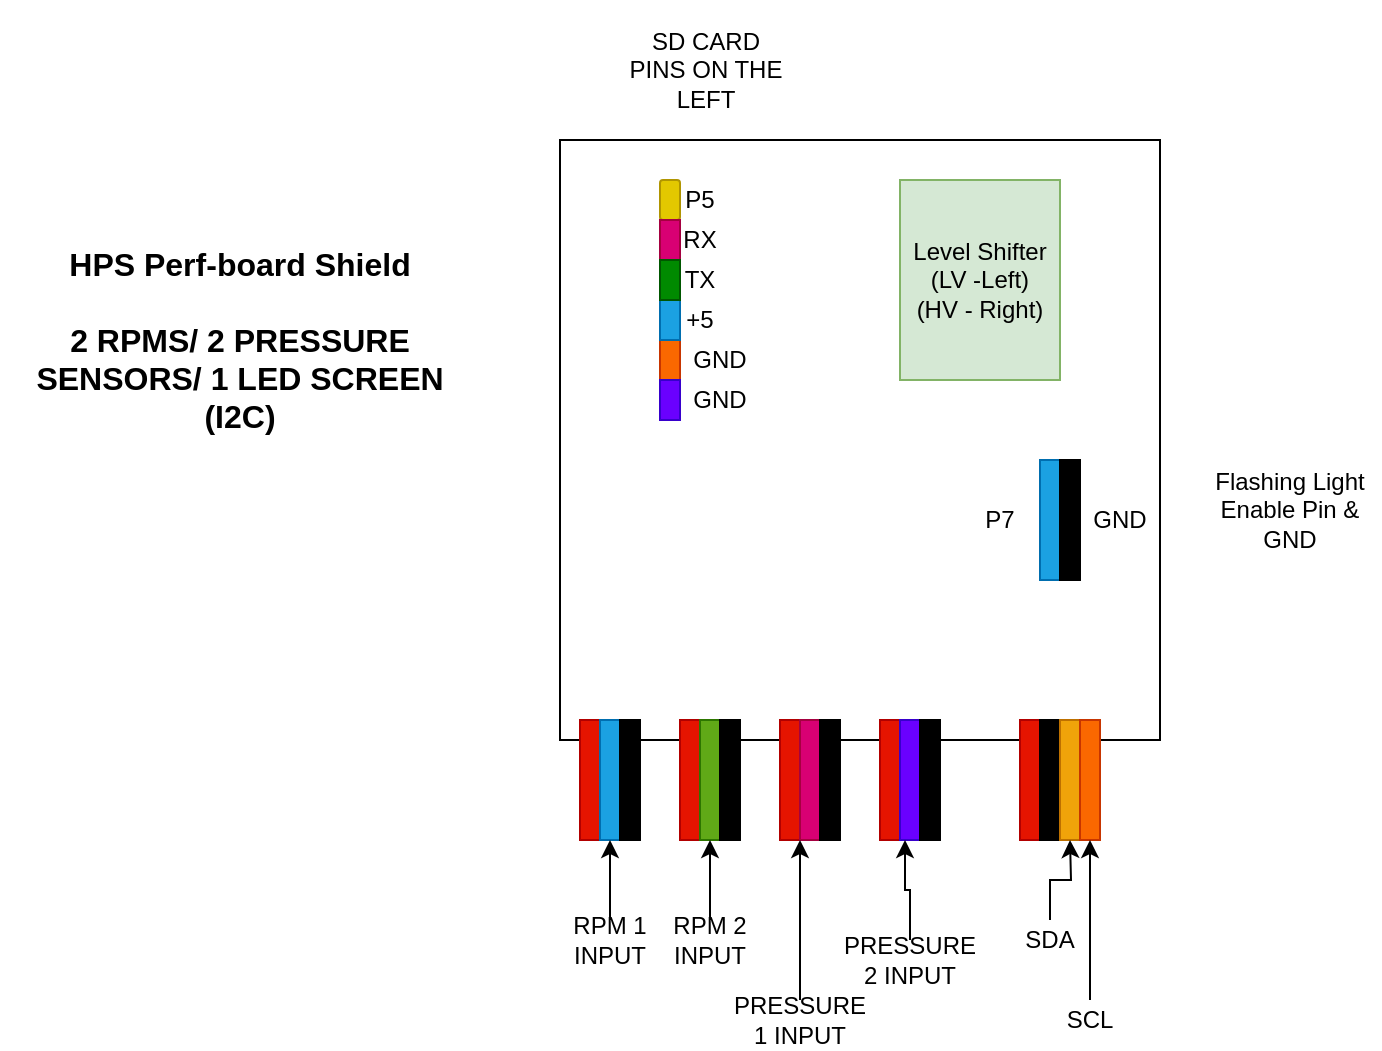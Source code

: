 <mxfile version="14.5.4" type="device"><diagram id="C5RBs43oDa-KdzZeNtuy" name="Page-1"><mxGraphModel dx="883" dy="787" grid="1" gridSize="10" guides="1" tooltips="1" connect="1" arrows="1" fold="1" page="1" pageScale="1" pageWidth="827" pageHeight="1169" math="0" shadow="0"><root><mxCell id="WIyWlLk6GJQsqaUBKTNV-0"/><mxCell id="WIyWlLk6GJQsqaUBKTNV-1" parent="WIyWlLk6GJQsqaUBKTNV-0"/><mxCell id="qBcHXq8qQJuMwXIG8Zn1-0" value="" style="whiteSpace=wrap;html=1;aspect=fixed;" vertex="1" parent="WIyWlLk6GJQsqaUBKTNV-1"><mxGeometry x="320" y="80" width="300" height="300" as="geometry"/></mxCell><mxCell id="qBcHXq8qQJuMwXIG8Zn1-1" value="" style="rounded=1;whiteSpace=wrap;html=1;fillColor=#e3c800;strokeColor=#B09500;fontColor=#ffffff;" vertex="1" parent="WIyWlLk6GJQsqaUBKTNV-1"><mxGeometry x="370" y="100" width="10" height="20" as="geometry"/></mxCell><mxCell id="qBcHXq8qQJuMwXIG8Zn1-2" value="" style="rounded=0;whiteSpace=wrap;html=1;fillColor=#d80073;strokeColor=#A50040;fontColor=#ffffff;" vertex="1" parent="WIyWlLk6GJQsqaUBKTNV-1"><mxGeometry x="370" y="120" width="10" height="20" as="geometry"/></mxCell><mxCell id="qBcHXq8qQJuMwXIG8Zn1-3" value="" style="rounded=0;whiteSpace=wrap;html=1;fillColor=#fa6800;strokeColor=#C73500;fontColor=#ffffff;" vertex="1" parent="WIyWlLk6GJQsqaUBKTNV-1"><mxGeometry x="370" y="180" width="10" height="20" as="geometry"/></mxCell><mxCell id="qBcHXq8qQJuMwXIG8Zn1-4" value="" style="rounded=0;whiteSpace=wrap;html=1;fillColor=#6a00ff;strokeColor=#3700CC;fontColor=#ffffff;" vertex="1" parent="WIyWlLk6GJQsqaUBKTNV-1"><mxGeometry x="370" y="200" width="10" height="20" as="geometry"/></mxCell><mxCell id="qBcHXq8qQJuMwXIG8Zn1-5" value="" style="rounded=0;whiteSpace=wrap;html=1;fillColor=#1ba1e2;strokeColor=#006EAF;fontColor=#ffffff;" vertex="1" parent="WIyWlLk6GJQsqaUBKTNV-1"><mxGeometry x="370" y="160" width="10" height="20" as="geometry"/></mxCell><mxCell id="qBcHXq8qQJuMwXIG8Zn1-6" value="" style="rounded=0;whiteSpace=wrap;html=1;fillColor=#008a00;strokeColor=#005700;fontColor=#ffffff;" vertex="1" parent="WIyWlLk6GJQsqaUBKTNV-1"><mxGeometry x="370" y="140" width="10" height="20" as="geometry"/></mxCell><mxCell id="qBcHXq8qQJuMwXIG8Zn1-9" value="P5" style="text;html=1;strokeColor=none;fillColor=none;align=center;verticalAlign=middle;whiteSpace=wrap;rounded=0;" vertex="1" parent="WIyWlLk6GJQsqaUBKTNV-1"><mxGeometry x="370" y="100" width="40" height="20" as="geometry"/></mxCell><mxCell id="qBcHXq8qQJuMwXIG8Zn1-10" value="RX" style="text;html=1;strokeColor=none;fillColor=none;align=center;verticalAlign=middle;whiteSpace=wrap;rounded=0;" vertex="1" parent="WIyWlLk6GJQsqaUBKTNV-1"><mxGeometry x="370" y="120" width="40" height="20" as="geometry"/></mxCell><mxCell id="qBcHXq8qQJuMwXIG8Zn1-11" value="TX" style="text;html=1;strokeColor=none;fillColor=none;align=center;verticalAlign=middle;whiteSpace=wrap;rounded=0;" vertex="1" parent="WIyWlLk6GJQsqaUBKTNV-1"><mxGeometry x="370" y="140" width="40" height="20" as="geometry"/></mxCell><mxCell id="qBcHXq8qQJuMwXIG8Zn1-12" value="+5" style="text;html=1;strokeColor=none;fillColor=none;align=center;verticalAlign=middle;whiteSpace=wrap;rounded=0;" vertex="1" parent="WIyWlLk6GJQsqaUBKTNV-1"><mxGeometry x="370" y="160" width="40" height="20" as="geometry"/></mxCell><mxCell id="qBcHXq8qQJuMwXIG8Zn1-13" value="GND" style="text;html=1;strokeColor=none;fillColor=none;align=center;verticalAlign=middle;whiteSpace=wrap;rounded=0;" vertex="1" parent="WIyWlLk6GJQsqaUBKTNV-1"><mxGeometry x="380" y="180" width="40" height="20" as="geometry"/></mxCell><mxCell id="qBcHXq8qQJuMwXIG8Zn1-14" value="GND" style="text;html=1;strokeColor=none;fillColor=none;align=center;verticalAlign=middle;whiteSpace=wrap;rounded=0;" vertex="1" parent="WIyWlLk6GJQsqaUBKTNV-1"><mxGeometry x="380" y="200" width="40" height="20" as="geometry"/></mxCell><mxCell id="qBcHXq8qQJuMwXIG8Zn1-16" value="Level Shifter&lt;br&gt;(LV -Left)&lt;br&gt;(HV - Right)" style="rounded=0;whiteSpace=wrap;html=1;fillColor=#d5e8d4;strokeColor=#82b366;" vertex="1" parent="WIyWlLk6GJQsqaUBKTNV-1"><mxGeometry x="490" y="100" width="80" height="100" as="geometry"/></mxCell><mxCell id="qBcHXq8qQJuMwXIG8Zn1-17" value="" style="rounded=0;whiteSpace=wrap;html=1;fillColor=#e51400;strokeColor=#B20000;fontColor=#ffffff;" vertex="1" parent="WIyWlLk6GJQsqaUBKTNV-1"><mxGeometry x="330" y="370" width="10" height="60" as="geometry"/></mxCell><mxCell id="qBcHXq8qQJuMwXIG8Zn1-18" value="" style="rounded=0;whiteSpace=wrap;html=1;fillColor=#1ba1e2;strokeColor=#006EAF;fontColor=#ffffff;" vertex="1" parent="WIyWlLk6GJQsqaUBKTNV-1"><mxGeometry x="340" y="370" width="10" height="60" as="geometry"/></mxCell><mxCell id="qBcHXq8qQJuMwXIG8Zn1-19" value="" style="rounded=0;whiteSpace=wrap;html=1;fillColor=#000000;" vertex="1" parent="WIyWlLk6GJQsqaUBKTNV-1"><mxGeometry x="350" y="370" width="10" height="60" as="geometry"/></mxCell><mxCell id="qBcHXq8qQJuMwXIG8Zn1-20" value="" style="rounded=0;whiteSpace=wrap;html=1;fillColor=#e51400;strokeColor=#B20000;fontColor=#ffffff;" vertex="1" parent="WIyWlLk6GJQsqaUBKTNV-1"><mxGeometry x="380" y="370" width="10" height="60" as="geometry"/></mxCell><mxCell id="qBcHXq8qQJuMwXIG8Zn1-35" value="" style="rounded=0;whiteSpace=wrap;html=1;fillColor=#60a917;strokeColor=#2D7600;fontColor=#ffffff;" vertex="1" parent="WIyWlLk6GJQsqaUBKTNV-1"><mxGeometry x="390" y="370" width="10" height="60" as="geometry"/></mxCell><mxCell id="qBcHXq8qQJuMwXIG8Zn1-36" value="" style="rounded=0;whiteSpace=wrap;html=1;fillColor=#000000;" vertex="1" parent="WIyWlLk6GJQsqaUBKTNV-1"><mxGeometry x="400" y="370" width="10" height="60" as="geometry"/></mxCell><mxCell id="qBcHXq8qQJuMwXIG8Zn1-37" value="" style="rounded=0;whiteSpace=wrap;html=1;fillColor=#e51400;strokeColor=#B20000;fontColor=#ffffff;" vertex="1" parent="WIyWlLk6GJQsqaUBKTNV-1"><mxGeometry x="430" y="370" width="10" height="60" as="geometry"/></mxCell><mxCell id="qBcHXq8qQJuMwXIG8Zn1-38" value="" style="rounded=0;whiteSpace=wrap;html=1;fillColor=#d80073;strokeColor=#A50040;fontColor=#ffffff;" vertex="1" parent="WIyWlLk6GJQsqaUBKTNV-1"><mxGeometry x="440" y="370" width="10" height="60" as="geometry"/></mxCell><mxCell id="qBcHXq8qQJuMwXIG8Zn1-39" value="" style="rounded=0;whiteSpace=wrap;html=1;fillColor=#000000;" vertex="1" parent="WIyWlLk6GJQsqaUBKTNV-1"><mxGeometry x="450" y="370" width="10" height="60" as="geometry"/></mxCell><mxCell id="qBcHXq8qQJuMwXIG8Zn1-40" value="" style="rounded=0;whiteSpace=wrap;html=1;fillColor=#e51400;strokeColor=#B20000;fontColor=#ffffff;" vertex="1" parent="WIyWlLk6GJQsqaUBKTNV-1"><mxGeometry x="480" y="370" width="10" height="60" as="geometry"/></mxCell><mxCell id="qBcHXq8qQJuMwXIG8Zn1-41" value="" style="rounded=0;whiteSpace=wrap;html=1;fillColor=#6a00ff;strokeColor=#3700CC;fontColor=#ffffff;" vertex="1" parent="WIyWlLk6GJQsqaUBKTNV-1"><mxGeometry x="490" y="370" width="10" height="60" as="geometry"/></mxCell><mxCell id="qBcHXq8qQJuMwXIG8Zn1-42" value="" style="rounded=0;whiteSpace=wrap;html=1;fillColor=#000000;" vertex="1" parent="WIyWlLk6GJQsqaUBKTNV-1"><mxGeometry x="500" y="370" width="10" height="60" as="geometry"/></mxCell><mxCell id="qBcHXq8qQJuMwXIG8Zn1-43" value="" style="rounded=0;whiteSpace=wrap;html=1;fillColor=#e51400;strokeColor=#B20000;fontColor=#ffffff;" vertex="1" parent="WIyWlLk6GJQsqaUBKTNV-1"><mxGeometry x="550" y="370" width="10" height="60" as="geometry"/></mxCell><mxCell id="qBcHXq8qQJuMwXIG8Zn1-44" value="" style="rounded=0;whiteSpace=wrap;html=1;fillColor=#000000;" vertex="1" parent="WIyWlLk6GJQsqaUBKTNV-1"><mxGeometry x="560" y="370" width="10" height="60" as="geometry"/></mxCell><mxCell id="qBcHXq8qQJuMwXIG8Zn1-45" value="" style="rounded=0;whiteSpace=wrap;html=1;fillColor=#f0a30a;strokeColor=#BD7000;fontColor=#ffffff;" vertex="1" parent="WIyWlLk6GJQsqaUBKTNV-1"><mxGeometry x="570" y="370" width="10" height="60" as="geometry"/></mxCell><mxCell id="qBcHXq8qQJuMwXIG8Zn1-46" value="" style="rounded=0;whiteSpace=wrap;html=1;fillColor=#fa6800;strokeColor=#C73500;fontColor=#ffffff;" vertex="1" parent="WIyWlLk6GJQsqaUBKTNV-1"><mxGeometry x="580" y="370" width="10" height="60" as="geometry"/></mxCell><mxCell id="qBcHXq8qQJuMwXIG8Zn1-49" value="" style="edgeStyle=orthogonalEdgeStyle;rounded=0;orthogonalLoop=1;jettySize=auto;html=1;entryX=0.5;entryY=1;entryDx=0;entryDy=0;" edge="1" parent="WIyWlLk6GJQsqaUBKTNV-1" source="qBcHXq8qQJuMwXIG8Zn1-48" target="qBcHXq8qQJuMwXIG8Zn1-18"><mxGeometry relative="1" as="geometry"/></mxCell><mxCell id="qBcHXq8qQJuMwXIG8Zn1-48" value="RPM 1 INPUT" style="text;html=1;strokeColor=none;fillColor=none;align=center;verticalAlign=middle;whiteSpace=wrap;rounded=0;" vertex="1" parent="WIyWlLk6GJQsqaUBKTNV-1"><mxGeometry x="325" y="470" width="40" height="20" as="geometry"/></mxCell><mxCell id="qBcHXq8qQJuMwXIG8Zn1-53" value="" style="edgeStyle=orthogonalEdgeStyle;rounded=0;orthogonalLoop=1;jettySize=auto;html=1;entryX=0.5;entryY=1;entryDx=0;entryDy=0;" edge="1" parent="WIyWlLk6GJQsqaUBKTNV-1" source="qBcHXq8qQJuMwXIG8Zn1-50" target="qBcHXq8qQJuMwXIG8Zn1-35"><mxGeometry relative="1" as="geometry"/></mxCell><mxCell id="qBcHXq8qQJuMwXIG8Zn1-50" value="RPM 2 INPUT" style="text;html=1;strokeColor=none;fillColor=none;align=center;verticalAlign=middle;whiteSpace=wrap;rounded=0;" vertex="1" parent="WIyWlLk6GJQsqaUBKTNV-1"><mxGeometry x="375" y="470" width="40" height="20" as="geometry"/></mxCell><mxCell id="qBcHXq8qQJuMwXIG8Zn1-55" value="" style="edgeStyle=orthogonalEdgeStyle;rounded=0;orthogonalLoop=1;jettySize=auto;html=1;entryX=0;entryY=1;entryDx=0;entryDy=0;" edge="1" parent="WIyWlLk6GJQsqaUBKTNV-1" source="qBcHXq8qQJuMwXIG8Zn1-54" target="qBcHXq8qQJuMwXIG8Zn1-38"><mxGeometry relative="1" as="geometry"/></mxCell><mxCell id="qBcHXq8qQJuMwXIG8Zn1-54" value="PRESSURE 1 INPUT" style="text;html=1;strokeColor=none;fillColor=none;align=center;verticalAlign=middle;whiteSpace=wrap;rounded=0;" vertex="1" parent="WIyWlLk6GJQsqaUBKTNV-1"><mxGeometry x="420" y="510" width="40" height="20" as="geometry"/></mxCell><mxCell id="qBcHXq8qQJuMwXIG8Zn1-64" value="" style="edgeStyle=orthogonalEdgeStyle;rounded=0;orthogonalLoop=1;jettySize=auto;html=1;entryX=0.25;entryY=1;entryDx=0;entryDy=0;" edge="1" parent="WIyWlLk6GJQsqaUBKTNV-1" source="qBcHXq8qQJuMwXIG8Zn1-56" target="qBcHXq8qQJuMwXIG8Zn1-41"><mxGeometry relative="1" as="geometry"/></mxCell><mxCell id="qBcHXq8qQJuMwXIG8Zn1-56" value="PRESSURE 2 INPUT" style="text;html=1;strokeColor=none;fillColor=none;align=center;verticalAlign=middle;whiteSpace=wrap;rounded=0;" vertex="1" parent="WIyWlLk6GJQsqaUBKTNV-1"><mxGeometry x="475" y="480" width="40" height="20" as="geometry"/></mxCell><mxCell id="qBcHXq8qQJuMwXIG8Zn1-60" value="" style="edgeStyle=orthogonalEdgeStyle;rounded=0;orthogonalLoop=1;jettySize=auto;html=1;" edge="1" parent="WIyWlLk6GJQsqaUBKTNV-1" source="qBcHXq8qQJuMwXIG8Zn1-59"><mxGeometry relative="1" as="geometry"><mxPoint x="575" y="430" as="targetPoint"/></mxGeometry></mxCell><mxCell id="qBcHXq8qQJuMwXIG8Zn1-59" value="SDA" style="text;html=1;strokeColor=none;fillColor=none;align=center;verticalAlign=middle;whiteSpace=wrap;rounded=0;" vertex="1" parent="WIyWlLk6GJQsqaUBKTNV-1"><mxGeometry x="545" y="470" width="40" height="20" as="geometry"/></mxCell><mxCell id="qBcHXq8qQJuMwXIG8Zn1-62" value="" style="edgeStyle=orthogonalEdgeStyle;rounded=0;orthogonalLoop=1;jettySize=auto;html=1;entryX=0.5;entryY=1;entryDx=0;entryDy=0;" edge="1" parent="WIyWlLk6GJQsqaUBKTNV-1" source="qBcHXq8qQJuMwXIG8Zn1-61" target="qBcHXq8qQJuMwXIG8Zn1-46"><mxGeometry relative="1" as="geometry"/></mxCell><mxCell id="qBcHXq8qQJuMwXIG8Zn1-61" value="SCL" style="text;html=1;strokeColor=none;fillColor=none;align=center;verticalAlign=middle;whiteSpace=wrap;rounded=0;" vertex="1" parent="WIyWlLk6GJQsqaUBKTNV-1"><mxGeometry x="565" y="510" width="40" height="20" as="geometry"/></mxCell><mxCell id="qBcHXq8qQJuMwXIG8Zn1-65" value="" style="rounded=0;whiteSpace=wrap;html=1;fillColor=#1ba1e2;strokeColor=#006EAF;fontColor=#ffffff;" vertex="1" parent="WIyWlLk6GJQsqaUBKTNV-1"><mxGeometry x="560" y="240" width="10" height="60" as="geometry"/></mxCell><mxCell id="qBcHXq8qQJuMwXIG8Zn1-66" value="" style="rounded=0;whiteSpace=wrap;html=1;fillColor=#000000;" vertex="1" parent="WIyWlLk6GJQsqaUBKTNV-1"><mxGeometry x="570" y="240" width="10" height="60" as="geometry"/></mxCell><mxCell id="qBcHXq8qQJuMwXIG8Zn1-67" value="P7" style="text;html=1;strokeColor=none;fillColor=none;align=center;verticalAlign=middle;whiteSpace=wrap;rounded=0;" vertex="1" parent="WIyWlLk6GJQsqaUBKTNV-1"><mxGeometry x="520" y="260" width="40" height="20" as="geometry"/></mxCell><mxCell id="qBcHXq8qQJuMwXIG8Zn1-68" value="GND" style="text;html=1;strokeColor=none;fillColor=none;align=center;verticalAlign=middle;whiteSpace=wrap;rounded=0;" vertex="1" parent="WIyWlLk6GJQsqaUBKTNV-1"><mxGeometry x="580" y="260" width="40" height="20" as="geometry"/></mxCell><mxCell id="qBcHXq8qQJuMwXIG8Zn1-69" value="SD CARD PINS ON THE LEFT" style="text;html=1;strokeColor=none;fillColor=none;align=center;verticalAlign=middle;whiteSpace=wrap;rounded=0;" vertex="1" parent="WIyWlLk6GJQsqaUBKTNV-1"><mxGeometry x="350" y="10" width="86" height="70" as="geometry"/></mxCell><mxCell id="qBcHXq8qQJuMwXIG8Zn1-70" value="&lt;b style=&quot;font-size: 16px&quot;&gt;HPS Perf-board Shield&lt;br&gt;&lt;br&gt;2 RPMS/ 2 PRESSURE SENSORS/ 1 LED SCREEN (I2C)&lt;/b&gt;" style="text;html=1;strokeColor=none;fillColor=none;align=center;verticalAlign=middle;whiteSpace=wrap;rounded=0;" vertex="1" parent="WIyWlLk6GJQsqaUBKTNV-1"><mxGeometry x="40" y="120" width="240" height="120" as="geometry"/></mxCell><mxCell id="qBcHXq8qQJuMwXIG8Zn1-71" value="Flashing Light Enable Pin &amp;amp; GND" style="text;html=1;strokeColor=none;fillColor=none;align=center;verticalAlign=middle;whiteSpace=wrap;rounded=0;" vertex="1" parent="WIyWlLk6GJQsqaUBKTNV-1"><mxGeometry x="640" y="220" width="90" height="90" as="geometry"/></mxCell></root></mxGraphModel></diagram></mxfile>